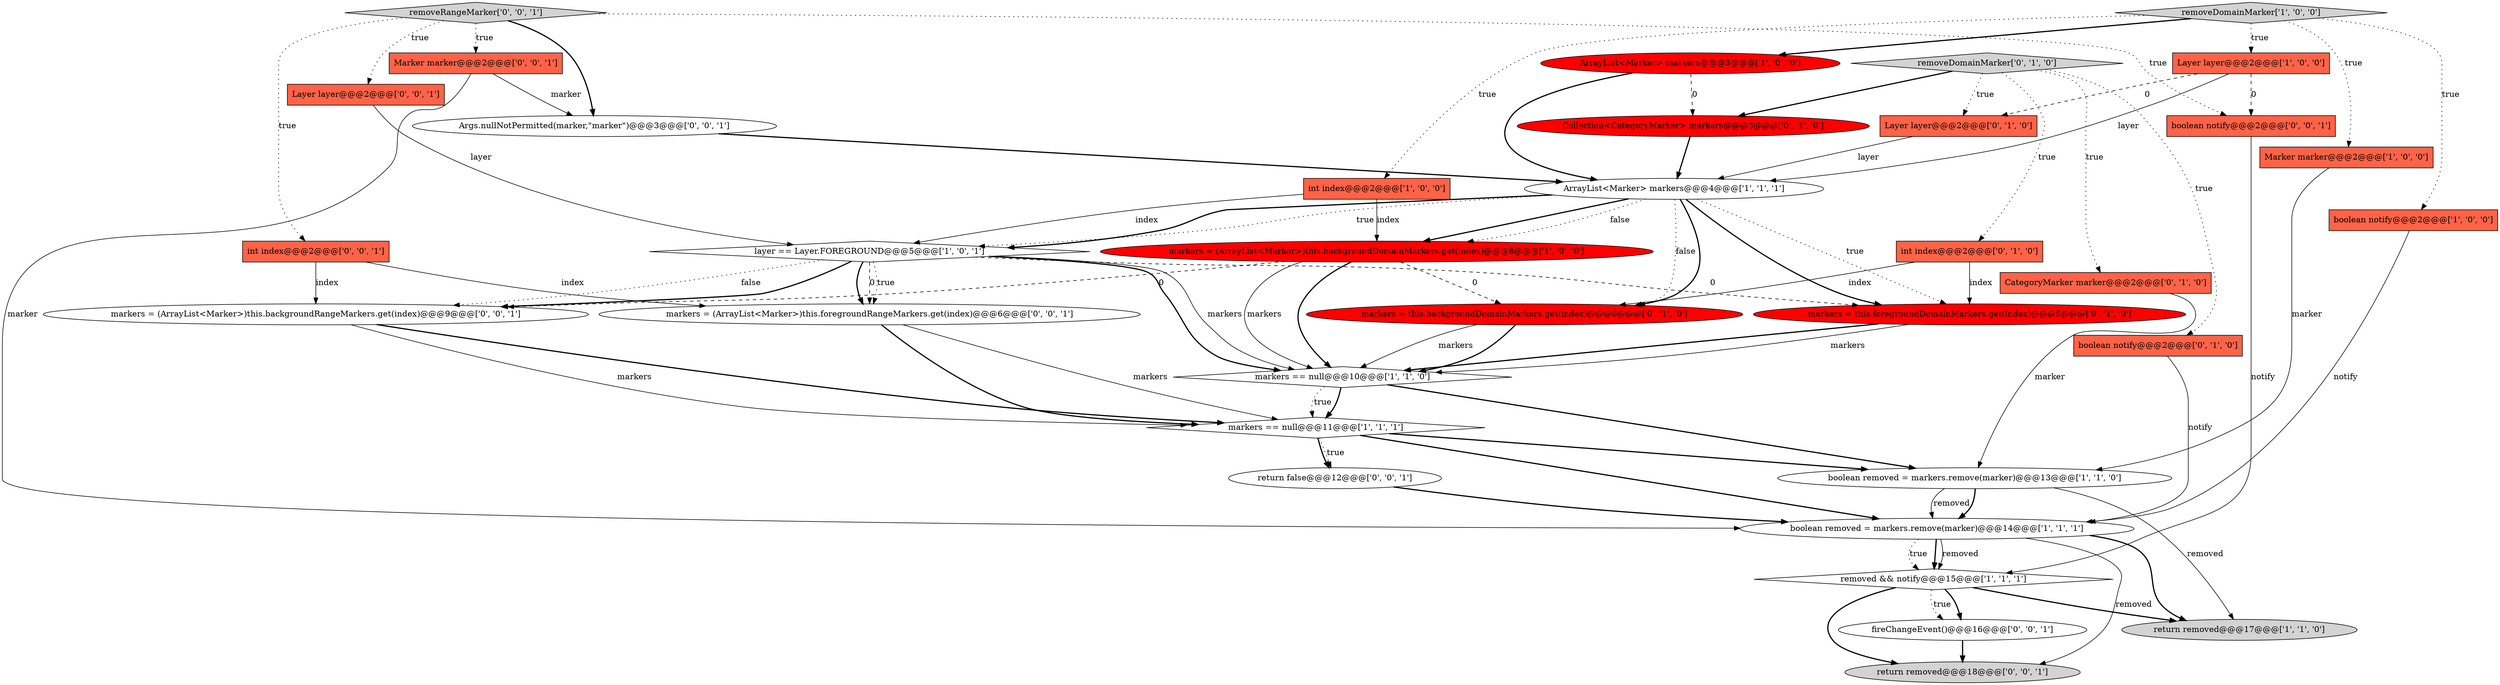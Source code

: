 digraph {
14 [style = filled, label = "markers == null@@@11@@@['1', '1', '1']", fillcolor = white, shape = diamond image = "AAA0AAABBB1BBB"];
24 [style = filled, label = "return removed@@@18@@@['0', '0', '1']", fillcolor = lightgray, shape = ellipse image = "AAA0AAABBB3BBB"];
27 [style = filled, label = "Layer layer@@@2@@@['0', '0', '1']", fillcolor = tomato, shape = box image = "AAA0AAABBB3BBB"];
4 [style = filled, label = "layer == Layer.FOREGROUND@@@5@@@['1', '0', '1']", fillcolor = white, shape = diamond image = "AAA0AAABBB1BBB"];
0 [style = filled, label = "boolean removed = markers.remove(marker)@@@14@@@['1', '1', '1']", fillcolor = white, shape = ellipse image = "AAA0AAABBB1BBB"];
18 [style = filled, label = "removeDomainMarker['0', '1', '0']", fillcolor = lightgray, shape = diamond image = "AAA0AAABBB2BBB"];
13 [style = filled, label = "return removed@@@17@@@['1', '1', '0']", fillcolor = lightgray, shape = ellipse image = "AAA0AAABBB1BBB"];
11 [style = filled, label = "boolean removed = markers.remove(marker)@@@13@@@['1', '1', '0']", fillcolor = white, shape = ellipse image = "AAA0AAABBB1BBB"];
16 [style = filled, label = "CategoryMarker marker@@@2@@@['0', '1', '0']", fillcolor = tomato, shape = box image = "AAA0AAABBB2BBB"];
23 [style = filled, label = "int index@@@2@@@['0', '0', '1']", fillcolor = tomato, shape = box image = "AAA0AAABBB3BBB"];
29 [style = filled, label = "removeRangeMarker['0', '0', '1']", fillcolor = lightgray, shape = diamond image = "AAA0AAABBB3BBB"];
30 [style = filled, label = "Marker marker@@@2@@@['0', '0', '1']", fillcolor = tomato, shape = box image = "AAA0AAABBB3BBB"];
15 [style = filled, label = "int index@@@2@@@['0', '1', '0']", fillcolor = tomato, shape = box image = "AAA0AAABBB2BBB"];
33 [style = filled, label = "Args.nullNotPermitted(marker,\"marker\")@@@3@@@['0', '0', '1']", fillcolor = white, shape = ellipse image = "AAA0AAABBB3BBB"];
26 [style = filled, label = "return false@@@12@@@['0', '0', '1']", fillcolor = white, shape = ellipse image = "AAA0AAABBB3BBB"];
8 [style = filled, label = "Marker marker@@@2@@@['1', '0', '0']", fillcolor = tomato, shape = box image = "AAA0AAABBB1BBB"];
17 [style = filled, label = "markers = this.foregroundDomainMarkers.get(index)@@@5@@@['0', '1', '0']", fillcolor = red, shape = ellipse image = "AAA1AAABBB2BBB"];
9 [style = filled, label = "boolean notify@@@2@@@['1', '0', '0']", fillcolor = tomato, shape = box image = "AAA0AAABBB1BBB"];
3 [style = filled, label = "markers = (ArrayList<Marker>)this.backgroundDomainMarkers.get(index)@@@8@@@['1', '0', '0']", fillcolor = red, shape = ellipse image = "AAA1AAABBB1BBB"];
28 [style = filled, label = "fireChangeEvent()@@@16@@@['0', '0', '1']", fillcolor = white, shape = ellipse image = "AAA0AAABBB3BBB"];
19 [style = filled, label = "markers = this.backgroundDomainMarkers.get(index)@@@8@@@['0', '1', '0']", fillcolor = red, shape = ellipse image = "AAA1AAABBB2BBB"];
21 [style = filled, label = "Layer layer@@@2@@@['0', '1', '0']", fillcolor = tomato, shape = box image = "AAA1AAABBB2BBB"];
1 [style = filled, label = "removeDomainMarker['1', '0', '0']", fillcolor = lightgray, shape = diamond image = "AAA0AAABBB1BBB"];
22 [style = filled, label = "Collection<CategoryMarker> markers@@@3@@@['0', '1', '0']", fillcolor = red, shape = ellipse image = "AAA1AAABBB2BBB"];
20 [style = filled, label = "boolean notify@@@2@@@['0', '1', '0']", fillcolor = tomato, shape = box image = "AAA0AAABBB2BBB"];
2 [style = filled, label = "ArrayList<Marker> markers@@@4@@@['1', '1', '1']", fillcolor = white, shape = ellipse image = "AAA0AAABBB1BBB"];
10 [style = filled, label = "Layer layer@@@2@@@['1', '0', '0']", fillcolor = tomato, shape = box image = "AAA1AAABBB1BBB"];
25 [style = filled, label = "markers = (ArrayList<Marker>)this.foregroundRangeMarkers.get(index)@@@6@@@['0', '0', '1']", fillcolor = white, shape = ellipse image = "AAA0AAABBB3BBB"];
32 [style = filled, label = "boolean notify@@@2@@@['0', '0', '1']", fillcolor = tomato, shape = box image = "AAA0AAABBB3BBB"];
12 [style = filled, label = "removed && notify@@@15@@@['1', '1', '1']", fillcolor = white, shape = diamond image = "AAA0AAABBB1BBB"];
5 [style = filled, label = "ArrayList<Marker> markers@@@3@@@['1', '0', '0']", fillcolor = red, shape = ellipse image = "AAA1AAABBB1BBB"];
31 [style = filled, label = "markers = (ArrayList<Marker>)this.backgroundRangeMarkers.get(index)@@@9@@@['0', '0', '1']", fillcolor = white, shape = ellipse image = "AAA0AAABBB3BBB"];
6 [style = filled, label = "int index@@@2@@@['1', '0', '0']", fillcolor = tomato, shape = box image = "AAA0AAABBB1BBB"];
7 [style = filled, label = "markers == null@@@10@@@['1', '1', '0']", fillcolor = white, shape = diamond image = "AAA0AAABBB1BBB"];
1->5 [style = bold, label=""];
19->7 [style = solid, label="markers"];
0->12 [style = dotted, label="true"];
0->13 [style = bold, label=""];
4->25 [style = bold, label=""];
14->26 [style = dotted, label="true"];
2->19 [style = dotted, label="false"];
18->15 [style = dotted, label="true"];
3->7 [style = solid, label="markers"];
29->23 [style = dotted, label="true"];
25->14 [style = bold, label=""];
18->20 [style = dotted, label="true"];
7->14 [style = bold, label=""];
4->25 [style = dashed, label="0"];
18->22 [style = bold, label=""];
10->32 [style = dashed, label="0"];
4->7 [style = solid, label="markers"];
23->31 [style = solid, label="index"];
4->31 [style = dotted, label="false"];
31->14 [style = solid, label="markers"];
1->6 [style = dotted, label="true"];
14->11 [style = bold, label=""];
21->2 [style = solid, label="layer"];
31->14 [style = bold, label=""];
15->17 [style = solid, label="index"];
7->11 [style = bold, label=""];
12->28 [style = bold, label=""];
4->17 [style = dashed, label="0"];
18->16 [style = dotted, label="true"];
3->31 [style = dashed, label="0"];
6->3 [style = solid, label="index"];
11->13 [style = solid, label="removed"];
2->4 [style = bold, label=""];
26->0 [style = bold, label=""];
0->24 [style = solid, label="removed"];
3->7 [style = bold, label=""];
11->0 [style = solid, label="removed"];
1->8 [style = dotted, label="true"];
6->4 [style = solid, label="index"];
28->24 [style = bold, label=""];
29->32 [style = dotted, label="true"];
25->14 [style = solid, label="markers"];
2->17 [style = bold, label=""];
1->10 [style = dotted, label="true"];
22->2 [style = bold, label=""];
27->4 [style = solid, label="layer"];
2->3 [style = bold, label=""];
0->12 [style = bold, label=""];
2->3 [style = dotted, label="false"];
18->21 [style = dotted, label="true"];
16->11 [style = solid, label="marker"];
12->24 [style = bold, label=""];
4->7 [style = bold, label=""];
8->11 [style = solid, label="marker"];
12->13 [style = bold, label=""];
4->31 [style = bold, label=""];
20->0 [style = solid, label="notify"];
0->12 [style = solid, label="removed"];
30->33 [style = solid, label="marker"];
1->9 [style = dotted, label="true"];
2->4 [style = dotted, label="true"];
33->2 [style = bold, label=""];
5->22 [style = dashed, label="0"];
15->19 [style = solid, label="index"];
9->0 [style = solid, label="notify"];
10->2 [style = solid, label="layer"];
2->19 [style = bold, label=""];
10->21 [style = dashed, label="0"];
30->0 [style = solid, label="marker"];
29->27 [style = dotted, label="true"];
2->17 [style = dotted, label="true"];
23->25 [style = solid, label="index"];
32->12 [style = solid, label="notify"];
4->25 [style = dotted, label="true"];
12->28 [style = dotted, label="true"];
3->19 [style = dashed, label="0"];
17->7 [style = bold, label=""];
14->26 [style = bold, label=""];
5->2 [style = bold, label=""];
11->0 [style = bold, label=""];
29->33 [style = bold, label=""];
14->0 [style = bold, label=""];
29->30 [style = dotted, label="true"];
17->7 [style = solid, label="markers"];
19->7 [style = bold, label=""];
7->14 [style = dotted, label="true"];
}

